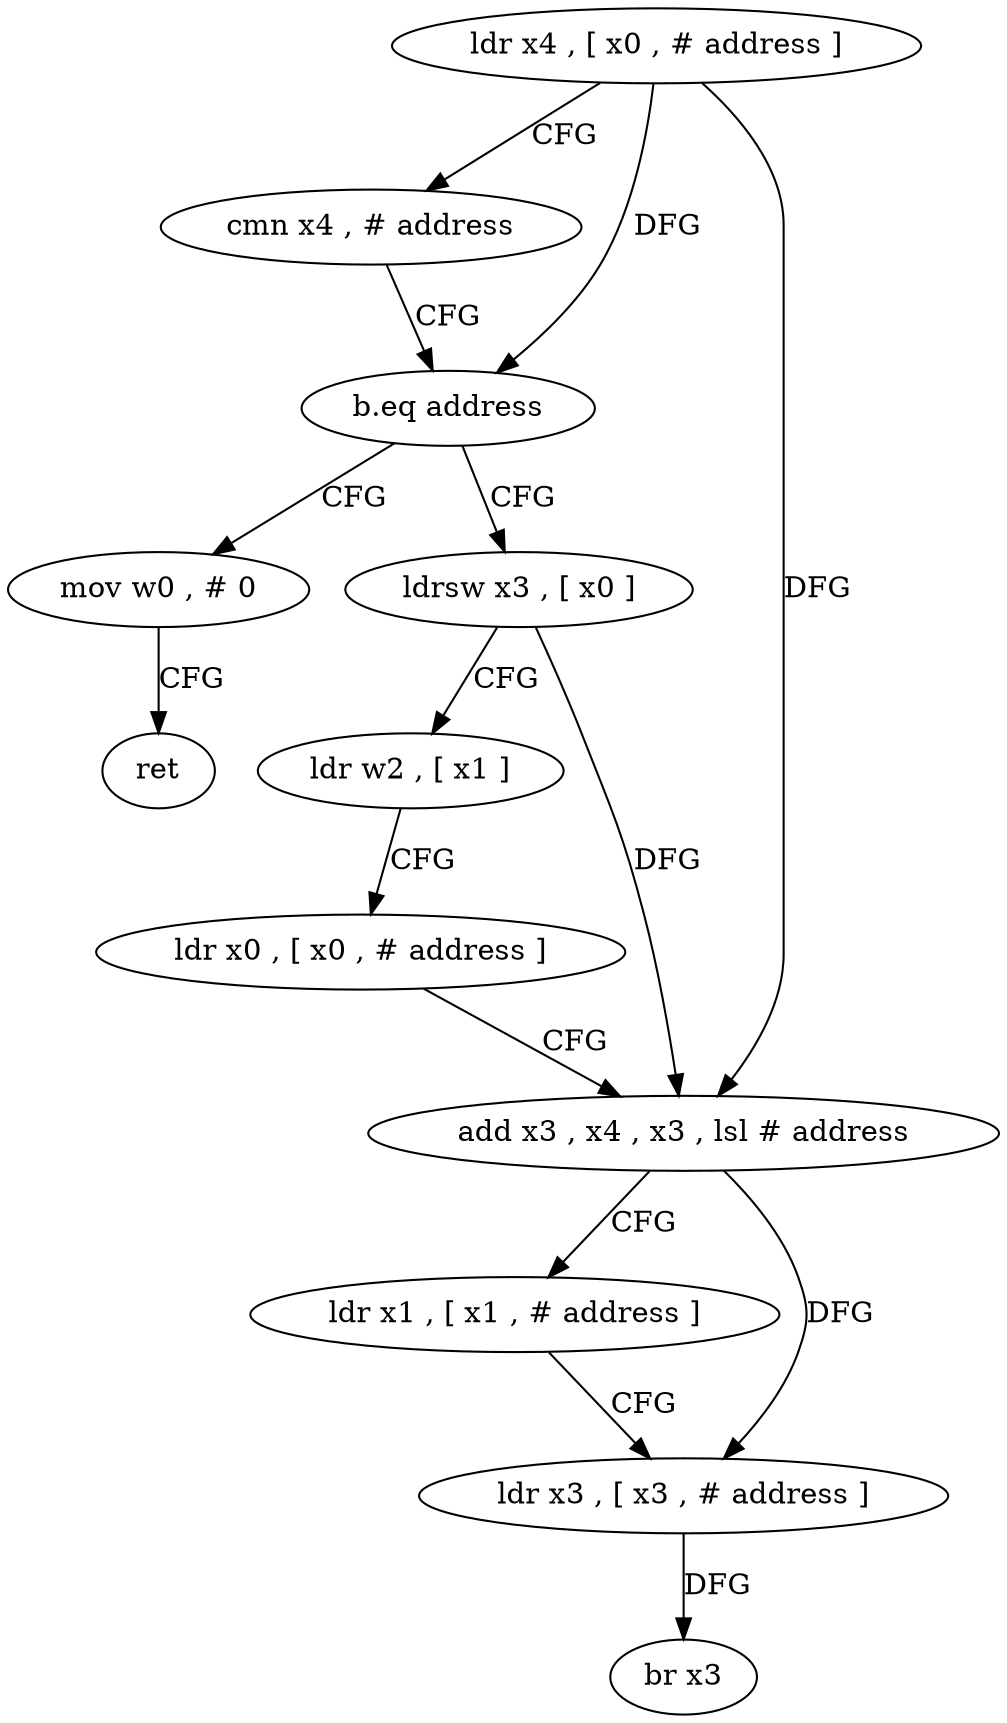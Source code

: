 digraph "func" {
"77208" [label = "ldr x4 , [ x0 , # address ]" ]
"77212" [label = "cmn x4 , # address" ]
"77216" [label = "b.eq address" ]
"77248" [label = "mov w0 , # 0" ]
"77220" [label = "ldrsw x3 , [ x0 ]" ]
"77252" [label = "ret" ]
"77224" [label = "ldr w2 , [ x1 ]" ]
"77228" [label = "ldr x0 , [ x0 , # address ]" ]
"77232" [label = "add x3 , x4 , x3 , lsl # address" ]
"77236" [label = "ldr x1 , [ x1 , # address ]" ]
"77240" [label = "ldr x3 , [ x3 , # address ]" ]
"77244" [label = "br x3" ]
"77208" -> "77212" [ label = "CFG" ]
"77208" -> "77216" [ label = "DFG" ]
"77208" -> "77232" [ label = "DFG" ]
"77212" -> "77216" [ label = "CFG" ]
"77216" -> "77248" [ label = "CFG" ]
"77216" -> "77220" [ label = "CFG" ]
"77248" -> "77252" [ label = "CFG" ]
"77220" -> "77224" [ label = "CFG" ]
"77220" -> "77232" [ label = "DFG" ]
"77224" -> "77228" [ label = "CFG" ]
"77228" -> "77232" [ label = "CFG" ]
"77232" -> "77236" [ label = "CFG" ]
"77232" -> "77240" [ label = "DFG" ]
"77236" -> "77240" [ label = "CFG" ]
"77240" -> "77244" [ label = "DFG" ]
}

